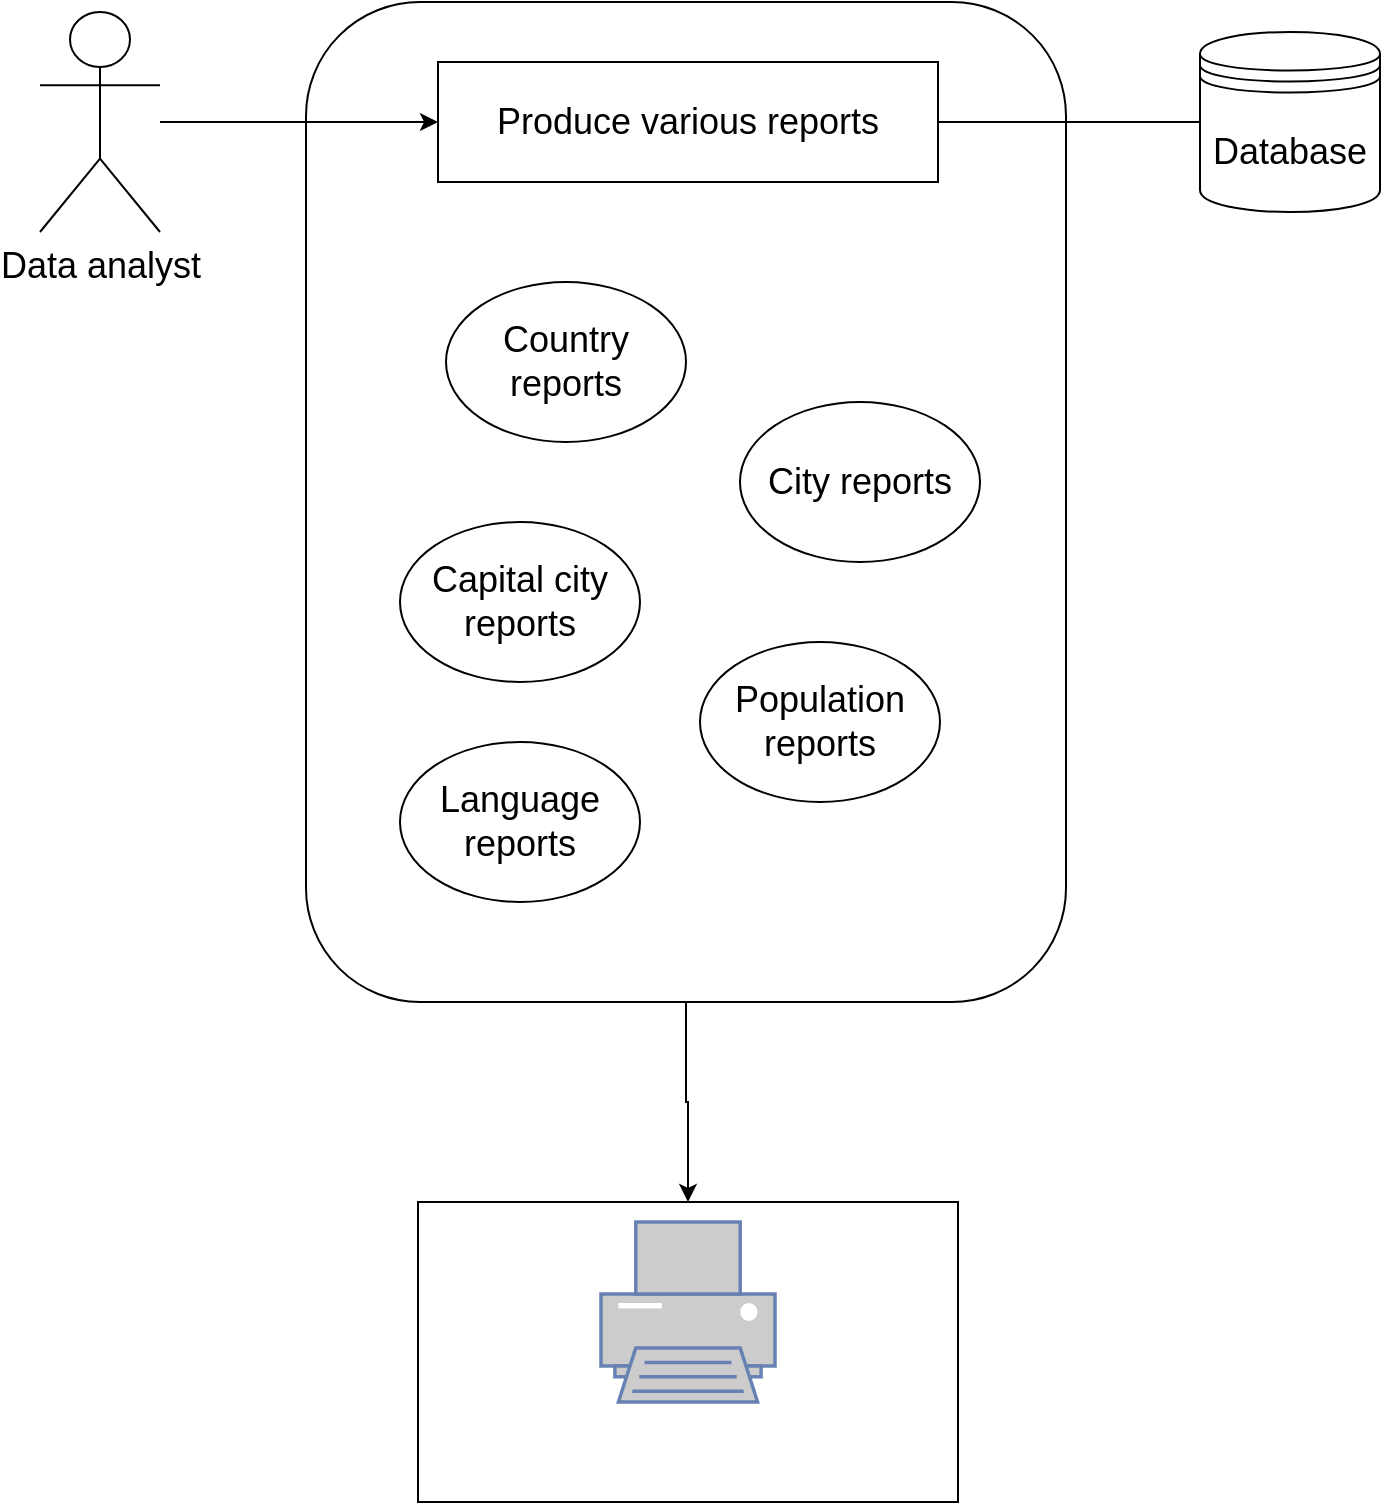 <mxfile version="15.5.4" type="embed"><diagram id="23iRSUPoRavnBvh4doch" name="Page-1"><mxGraphModel dx="1241" dy="904" grid="1" gridSize="10" guides="1" tooltips="1" connect="1" arrows="1" fold="1" page="1" pageScale="1" pageWidth="827" pageHeight="1169" math="0" shadow="0"><root><mxCell id="0"/><mxCell id="1" parent="0"/><mxCell id="23" value="" style="rounded=0;whiteSpace=wrap;html=1;fontSize=18;fontColor=#FFFFFF;" vertex="1" parent="1"><mxGeometry x="279" y="780" width="270" height="150" as="geometry"/></mxCell><mxCell id="24" style="edgeStyle=orthogonalEdgeStyle;rounded=0;orthogonalLoop=1;jettySize=auto;html=1;entryX=0.5;entryY=0;entryDx=0;entryDy=0;fontSize=18;fontColor=#FFFFFF;endArrow=classic;endFill=1;" edge="1" parent="1" source="15" target="23"><mxGeometry relative="1" as="geometry"/></mxCell><mxCell id="15" value="" style="rounded=1;whiteSpace=wrap;html=1;fontSize=18;" vertex="1" parent="1"><mxGeometry x="223" y="180" width="380" height="500" as="geometry"/></mxCell><mxCell id="16" style="edgeStyle=orthogonalEdgeStyle;rounded=0;orthogonalLoop=1;jettySize=auto;html=1;entryX=0;entryY=0.5;entryDx=0;entryDy=0;fontSize=18;" edge="1" parent="1" source="2" target="9"><mxGeometry relative="1" as="geometry"/></mxCell><mxCell id="2" value="&lt;font style=&quot;font-size: 18px&quot;&gt;Data analyst&lt;/font&gt;" style="shape=umlActor;verticalLabelPosition=bottom;verticalAlign=top;html=1;outlineConnect=0;" vertex="1" parent="1"><mxGeometry x="90" y="185" width="60" height="110" as="geometry"/></mxCell><mxCell id="17" style="edgeStyle=orthogonalEdgeStyle;rounded=0;orthogonalLoop=1;jettySize=auto;html=1;entryX=1;entryY=0.5;entryDx=0;entryDy=0;fontSize=18;endArrow=none;endFill=0;" edge="1" parent="1" source="3" target="9"><mxGeometry relative="1" as="geometry"/></mxCell><mxCell id="3" value="&lt;font style=&quot;font-size: 18px&quot;&gt;Database&lt;/font&gt;" style="shape=datastore;whiteSpace=wrap;html=1;" vertex="1" parent="1"><mxGeometry x="670" y="195" width="90" height="90" as="geometry"/></mxCell><mxCell id="4" value="&lt;font style=&quot;font-size: 18px&quot;&gt;City reports&lt;/font&gt;" style="ellipse;whiteSpace=wrap;html=1;" vertex="1" parent="1"><mxGeometry x="440" y="380" width="120" height="80" as="geometry"/></mxCell><mxCell id="5" value="&lt;font style=&quot;font-size: 18px&quot;&gt;Population reports&lt;/font&gt;" style="ellipse;whiteSpace=wrap;html=1;" vertex="1" parent="1"><mxGeometry x="420" y="500" width="120" height="80" as="geometry"/></mxCell><mxCell id="6" value="&lt;font style=&quot;font-size: 18px&quot;&gt;Country reports&lt;/font&gt;" style="ellipse;whiteSpace=wrap;html=1;" vertex="1" parent="1"><mxGeometry x="293" y="320" width="120" height="80" as="geometry"/></mxCell><mxCell id="7" value="&lt;font style=&quot;font-size: 18px&quot;&gt;Capital city reports&lt;/font&gt;" style="ellipse;whiteSpace=wrap;html=1;" vertex="1" parent="1"><mxGeometry x="270" y="440" width="120" height="80" as="geometry"/></mxCell><mxCell id="8" value="&lt;font style=&quot;font-size: 18px&quot;&gt;Language reports&lt;br&gt;&lt;/font&gt;" style="ellipse;whiteSpace=wrap;html=1;" vertex="1" parent="1"><mxGeometry x="270" y="550" width="120" height="80" as="geometry"/></mxCell><mxCell id="9" value="Produce various reports" style="rounded=0;whiteSpace=wrap;html=1;fontSize=18;" vertex="1" parent="1"><mxGeometry x="289" y="210" width="250" height="60" as="geometry"/></mxCell><mxCell id="22" value="&lt;font style=&quot;font-size: 18px&quot; color=&quot;#ffffff&quot;&gt;Print reports for organisation&lt;/font&gt;" style="fontColor=#0066CC;verticalAlign=top;verticalLabelPosition=bottom;labelPosition=center;align=center;html=1;outlineConnect=0;fillColor=#CCCCCC;strokeColor=#6881B3;gradientColor=none;gradientDirection=north;strokeWidth=2;shape=mxgraph.networks.printer;fontSize=18;" vertex="1" parent="1"><mxGeometry x="370.5" y="790" width="87" height="90" as="geometry"/></mxCell></root></mxGraphModel></diagram></mxfile>